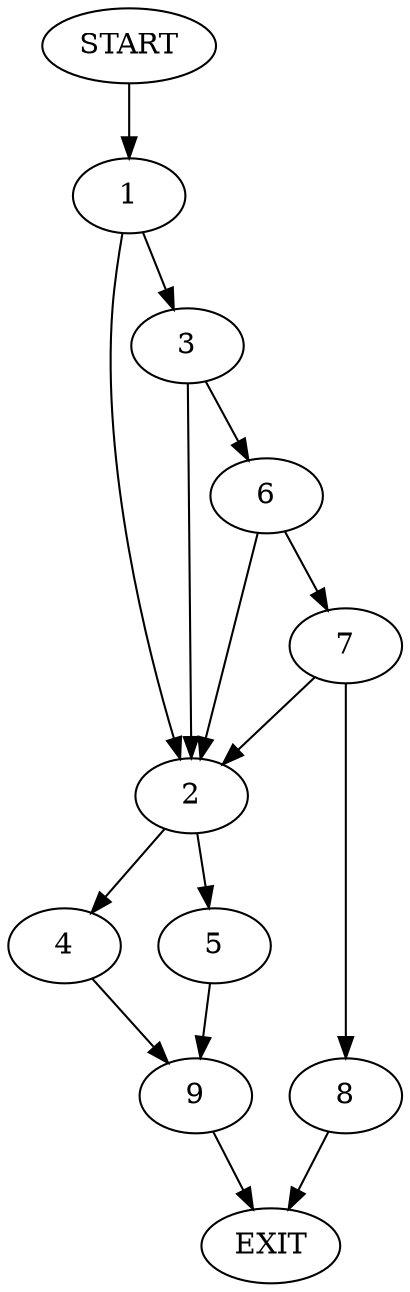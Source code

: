 digraph {
0 [label="START"]
10 [label="EXIT"]
0 -> 1
1 -> 2
1 -> 3
2 -> 4
2 -> 5
3 -> 6
3 -> 2
6 -> 7
6 -> 2
7 -> 8
7 -> 2
8 -> 10
4 -> 9
5 -> 9
9 -> 10
}
